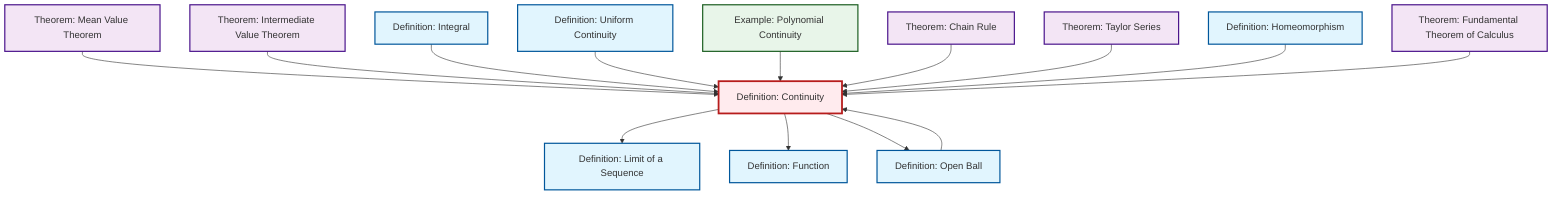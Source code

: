 graph TD
    classDef definition fill:#e1f5fe,stroke:#01579b,stroke-width:2px
    classDef theorem fill:#f3e5f5,stroke:#4a148c,stroke-width:2px
    classDef axiom fill:#fff3e0,stroke:#e65100,stroke-width:2px
    classDef example fill:#e8f5e9,stroke:#1b5e20,stroke-width:2px
    classDef current fill:#ffebee,stroke:#b71c1c,stroke-width:3px
    thm-mean-value["Theorem: Mean Value Theorem"]:::theorem
    def-function["Definition: Function"]:::definition
    def-integral["Definition: Integral"]:::definition
    thm-chain-rule["Theorem: Chain Rule"]:::theorem
    def-continuity["Definition: Continuity"]:::definition
    def-open-ball["Definition: Open Ball"]:::definition
    ex-polynomial-continuity["Example: Polynomial Continuity"]:::example
    def-homeomorphism["Definition: Homeomorphism"]:::definition
    def-limit["Definition: Limit of a Sequence"]:::definition
    def-uniform-continuity["Definition: Uniform Continuity"]:::definition
    thm-taylor-series["Theorem: Taylor Series"]:::theorem
    thm-fundamental-calculus["Theorem: Fundamental Theorem of Calculus"]:::theorem
    thm-intermediate-value["Theorem: Intermediate Value Theorem"]:::theorem
    thm-mean-value --> def-continuity
    def-continuity --> def-limit
    def-open-ball --> def-continuity
    thm-intermediate-value --> def-continuity
    def-integral --> def-continuity
    def-uniform-continuity --> def-continuity
    def-continuity --> def-function
    ex-polynomial-continuity --> def-continuity
    def-continuity --> def-open-ball
    thm-chain-rule --> def-continuity
    thm-taylor-series --> def-continuity
    def-homeomorphism --> def-continuity
    thm-fundamental-calculus --> def-continuity
    class def-continuity current